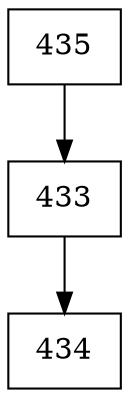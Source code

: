 digraph G {
  node [shape=record];
  node0 [label="{435}"];
  node0 -> node1;
  node1 [label="{433}"];
  node1 -> node2;
  node2 [label="{434}"];
}
